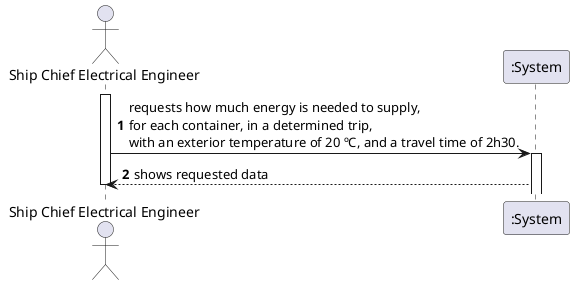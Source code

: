 @startuml
'https://plantuml.com/sequence-diagram

autonumber

actor " Ship Chief Electrical Engineer" as SCEE
participant ":System" as S

activate SCEE
SCEE -> S: requests how much energy is needed to supply,\nfor each container, in a determined trip,\nwith an exterior temperature of 20 ºC, and a travel time of 2h30.
activate S
S --> SCEE: shows requested data

deactivate SCEE
@enduml